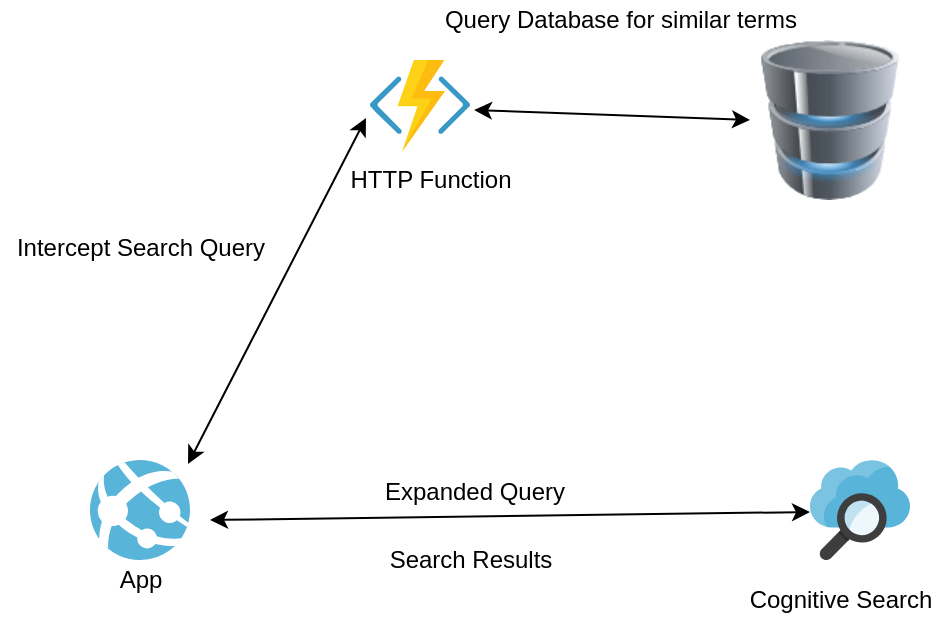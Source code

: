 <mxfile version="13.3.1" type="github"><diagram id="WXlB6M8y681Q6MR10RvT" name="Page-1"><mxGraphModel dx="1263" dy="742" grid="1" gridSize="10" guides="1" tooltips="1" connect="1" arrows="1" fold="1" page="1" pageScale="1" pageWidth="850" pageHeight="1100" math="0" shadow="0"><root><mxCell id="0"/><mxCell id="1" parent="0"/><mxCell id="_nFhC-l7deRmqQCWY_nb-1" value="" style="aspect=fixed;html=1;points=[];align=center;image;fontSize=12;image=img/lib/mscae/App_Services.svg;" vertex="1" parent="1"><mxGeometry x="70" y="270" width="50" height="50" as="geometry"/></mxCell><mxCell id="_nFhC-l7deRmqQCWY_nb-2" value="" style="aspect=fixed;html=1;points=[];align=center;image;fontSize=12;image=img/lib/mscae/Functions.svg;" vertex="1" parent="1"><mxGeometry x="210" y="70" width="50" height="46" as="geometry"/></mxCell><mxCell id="_nFhC-l7deRmqQCWY_nb-3" value="" style="aspect=fixed;html=1;points=[];align=center;image;fontSize=12;image=img/lib/mscae/Search.svg;" vertex="1" parent="1"><mxGeometry x="430" y="270" width="50" height="50" as="geometry"/></mxCell><mxCell id="_nFhC-l7deRmqQCWY_nb-4" value="" style="image;html=1;labelBackgroundColor=#ffffff;image=img/lib/clip_art/computers/Database_128x128.png" vertex="1" parent="1"><mxGeometry x="400" y="60" width="80" height="80" as="geometry"/></mxCell><mxCell id="_nFhC-l7deRmqQCWY_nb-5" value="App" style="text;html=1;align=center;verticalAlign=middle;resizable=0;points=[];autosize=1;" vertex="1" parent="1"><mxGeometry x="75" y="320" width="40" height="20" as="geometry"/></mxCell><mxCell id="_nFhC-l7deRmqQCWY_nb-7" value="HTTP Function" style="text;html=1;align=center;verticalAlign=middle;resizable=0;points=[];autosize=1;" vertex="1" parent="1"><mxGeometry x="190" y="120" width="100" height="20" as="geometry"/></mxCell><mxCell id="_nFhC-l7deRmqQCWY_nb-8" value="Intercept Search Query" style="text;html=1;align=center;verticalAlign=middle;resizable=0;points=[];autosize=1;" vertex="1" parent="1"><mxGeometry x="25" y="154" width="140" height="20" as="geometry"/></mxCell><mxCell id="_nFhC-l7deRmqQCWY_nb-9" value="" style="endArrow=classic;startArrow=classic;html=1;exitX=1.04;exitY=0.543;exitDx=0;exitDy=0;exitPerimeter=0;entryX=0;entryY=0.5;entryDx=0;entryDy=0;" edge="1" parent="1" source="_nFhC-l7deRmqQCWY_nb-2" target="_nFhC-l7deRmqQCWY_nb-4"><mxGeometry width="50" height="50" relative="1" as="geometry"><mxPoint x="400" y="430" as="sourcePoint"/><mxPoint x="450" y="380" as="targetPoint"/></mxGeometry></mxCell><mxCell id="_nFhC-l7deRmqQCWY_nb-10" value="Query Database for similar terms" style="text;html=1;align=center;verticalAlign=middle;resizable=0;points=[];autosize=1;" vertex="1" parent="1"><mxGeometry x="240" y="40" width="190" height="20" as="geometry"/></mxCell><mxCell id="_nFhC-l7deRmqQCWY_nb-14" value="" style="endArrow=classic;startArrow=classic;html=1;entryX=0;entryY=0.52;entryDx=0;entryDy=0;entryPerimeter=0;" edge="1" parent="1" target="_nFhC-l7deRmqQCWY_nb-3"><mxGeometry width="50" height="50" relative="1" as="geometry"><mxPoint x="130" y="300" as="sourcePoint"/><mxPoint x="450" y="380" as="targetPoint"/></mxGeometry></mxCell><mxCell id="_nFhC-l7deRmqQCWY_nb-15" value="Expanded Query" style="text;html=1;align=center;verticalAlign=middle;resizable=0;points=[];autosize=1;" vertex="1" parent="1"><mxGeometry x="207" y="276" width="110" height="20" as="geometry"/></mxCell><mxCell id="_nFhC-l7deRmqQCWY_nb-16" value="Search Results" style="text;html=1;align=center;verticalAlign=middle;resizable=0;points=[];autosize=1;" vertex="1" parent="1"><mxGeometry x="210" y="310" width="100" height="20" as="geometry"/></mxCell><mxCell id="_nFhC-l7deRmqQCWY_nb-17" value="" style="endArrow=classic;startArrow=classic;html=1;exitX=0.98;exitY=0.04;exitDx=0;exitDy=0;exitPerimeter=0;entryX=-0.04;entryY=0.63;entryDx=0;entryDy=0;entryPerimeter=0;" edge="1" parent="1" source="_nFhC-l7deRmqQCWY_nb-1" target="_nFhC-l7deRmqQCWY_nb-2"><mxGeometry width="50" height="50" relative="1" as="geometry"><mxPoint x="400" y="430" as="sourcePoint"/><mxPoint x="450" y="380" as="targetPoint"/></mxGeometry></mxCell><mxCell id="_nFhC-l7deRmqQCWY_nb-18" value="Cognitive Search" style="text;html=1;align=center;verticalAlign=middle;resizable=0;points=[];autosize=1;" vertex="1" parent="1"><mxGeometry x="390" y="330" width="110" height="20" as="geometry"/></mxCell></root></mxGraphModel></diagram></mxfile>